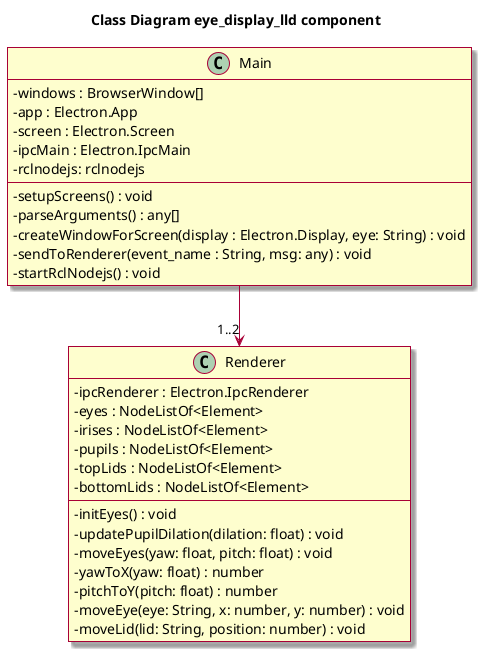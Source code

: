 @startuml ClassDiagram_Eye_display_lld

title Class Diagram eye_display_lld component

skin rose
skinparam classAttributeIconSize 0

class Main {
    - setupScreens() : void
    - parseArguments() : any[]
    - createWindowForScreen(display : Electron.Display, eye: String) : void
    - sendToRenderer(event_name : String, msg: any) : void
    - startRclNodejs() : void
    - windows : BrowserWindow[]
    - app : Electron.App
    - screen : Electron.Screen
    - ipcMain : Electron.IpcMain
    - rclnodejs: rclnodejs
}

class Renderer {
    - initEyes() : void
    - updatePupilDilation(dilation: float) : void
    - moveEyes(yaw: float, pitch: float) : void
    - yawToX(yaw: float) : number
    - pitchToY(pitch: float) : number
    - moveEye(eye: String, x: number, y: number) : void
    - moveLid(lid: String, position: number) : void

    - ipcRenderer : Electron.IpcRenderer
    - eyes : NodeListOf<Element>
    - irises : NodeListOf<Element>
    - pupils : NodeListOf<Element>
    - topLids : NodeListOf<Element>
    - bottomLids : NodeListOf<Element>
}

Main --> "1..2" Renderer

@enduml
